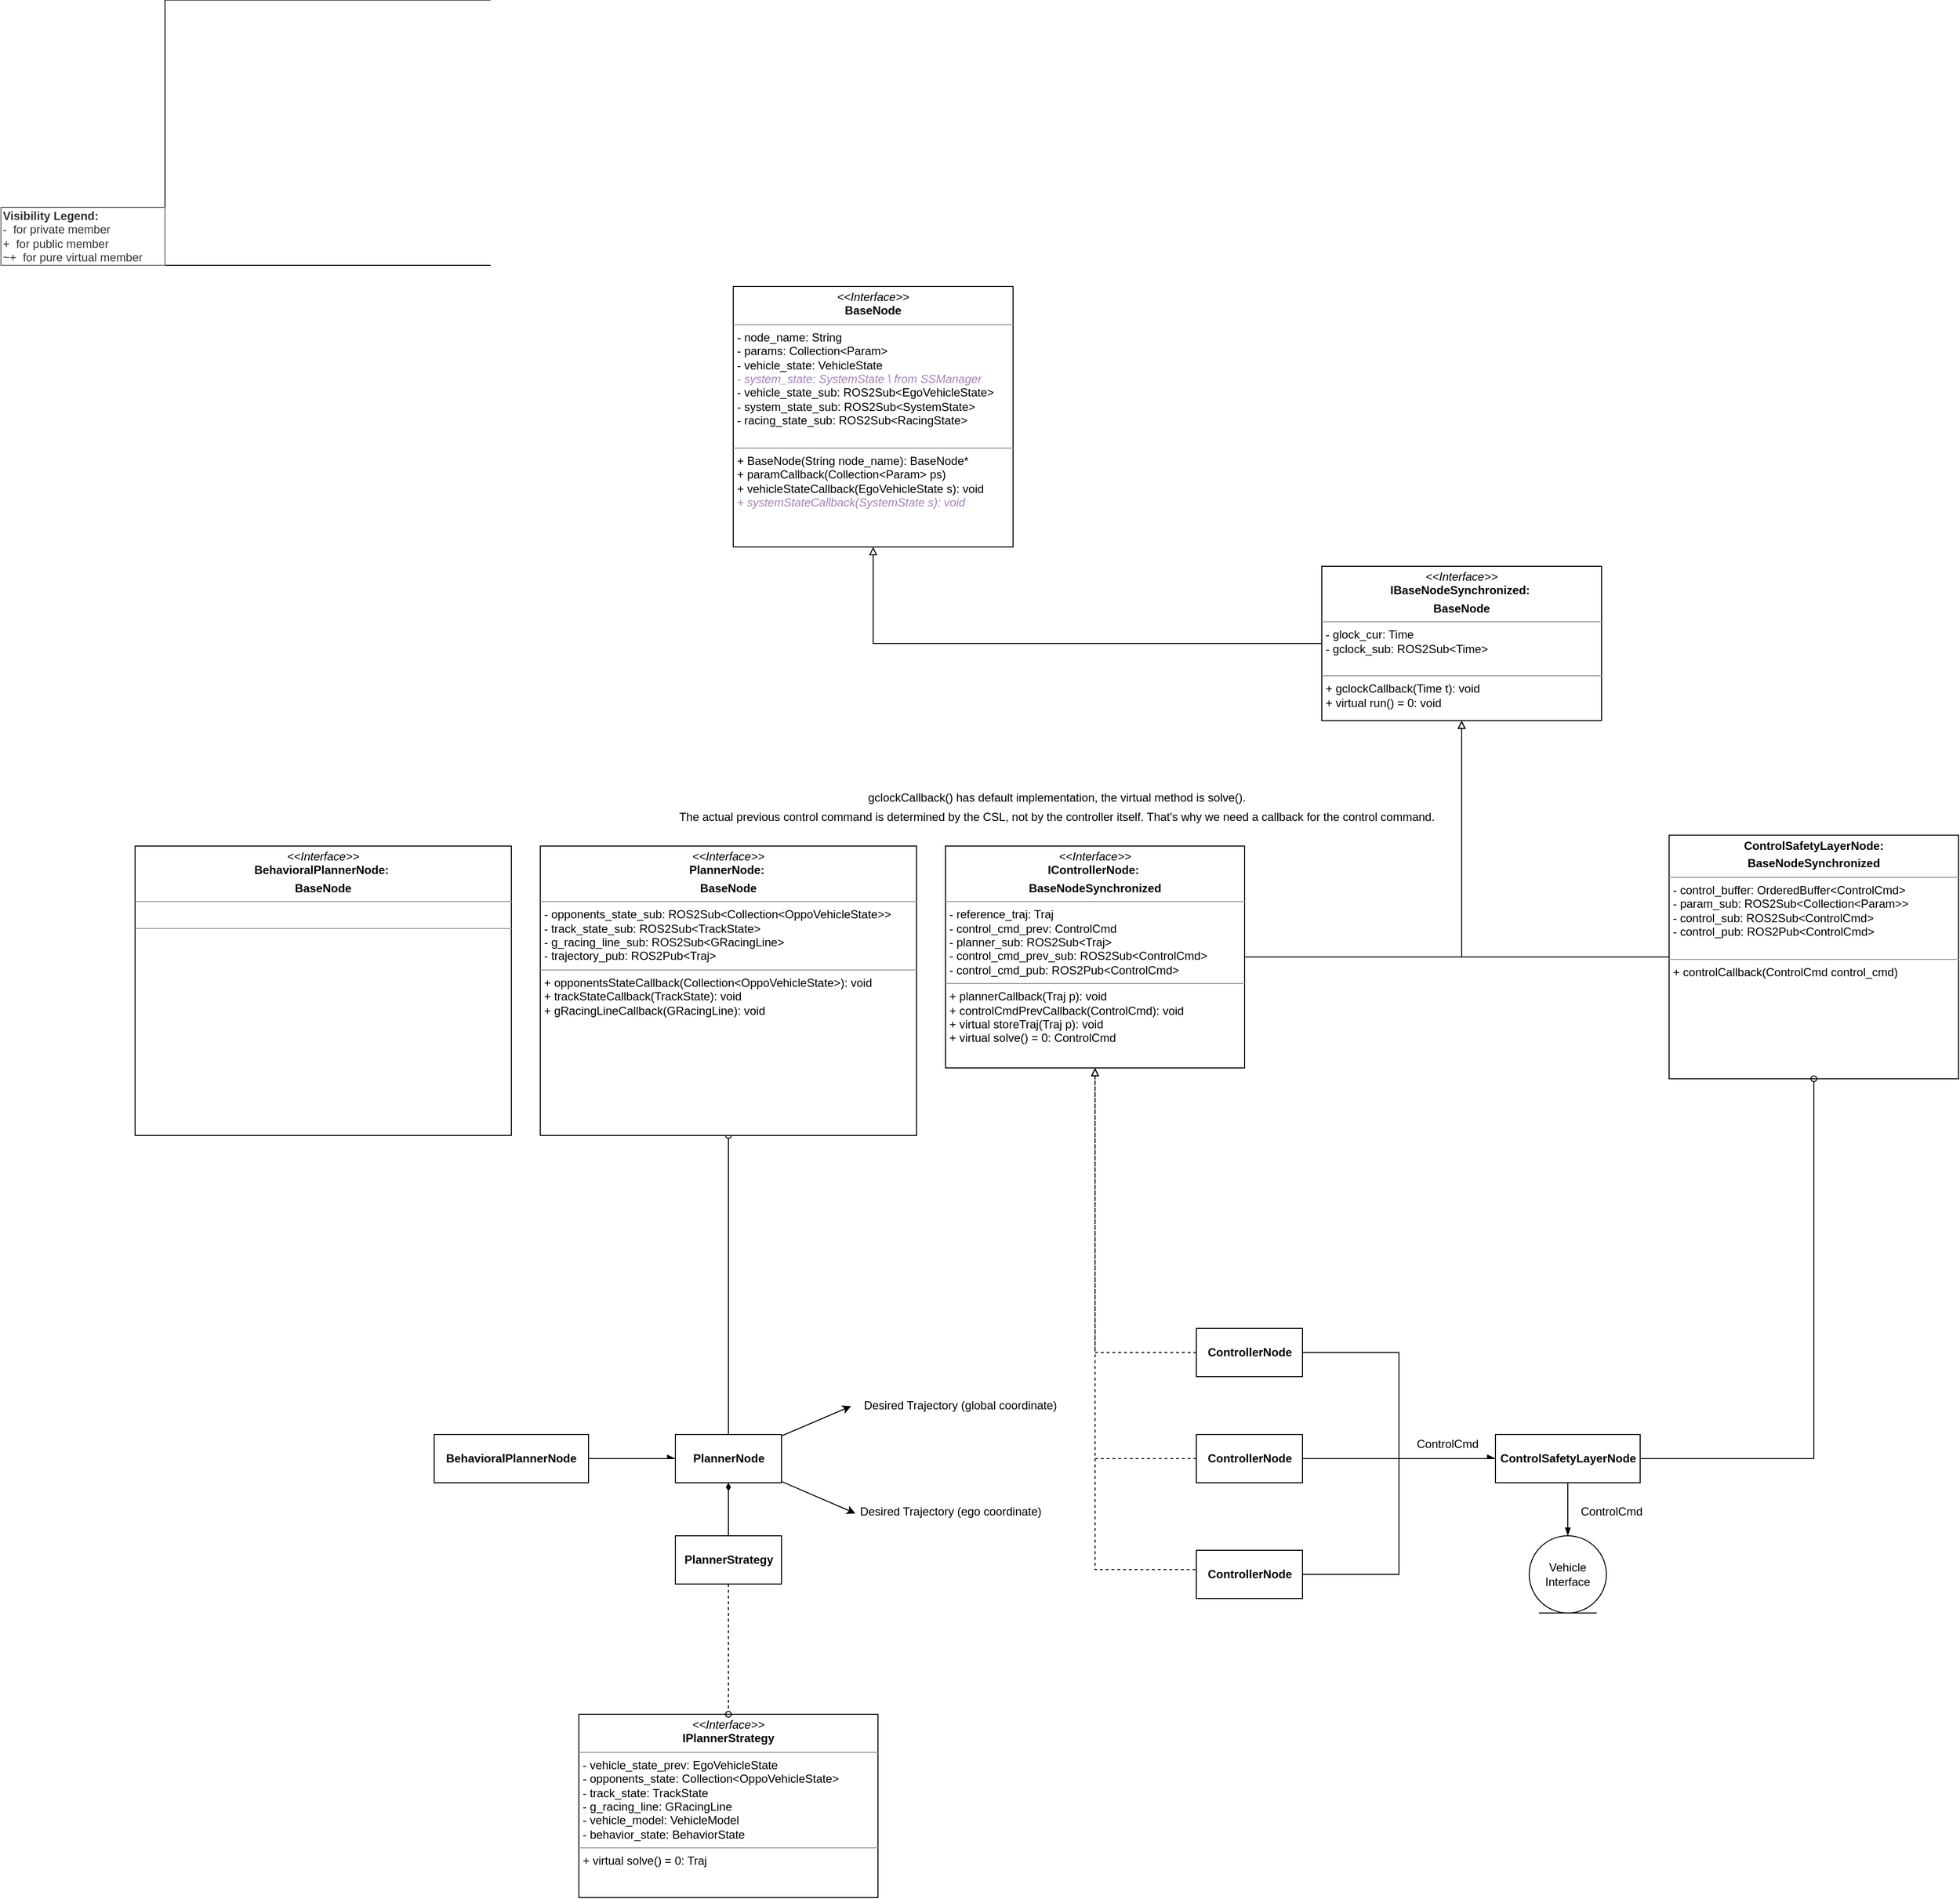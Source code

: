 <mxfile version="14.7.7" type="github">
  <diagram id="GWaFEUvVle04y2DJGK1i" name="Page-1">
    <mxGraphModel dx="2306" dy="1324" grid="1" gridSize="10" guides="1" tooltips="1" connect="1" arrows="1" fold="1" page="1" pageScale="1" pageWidth="1169" pageHeight="827" math="0" shadow="0">
      <root>
        <mxCell id="0" />
        <mxCell id="1" parent="0" />
        <mxCell id="kVEoM7wyfx6DlVpUFISO-16" style="rounded=0;orthogonalLoop=1;jettySize=auto;html=1;entryX=0.5;entryY=1;entryDx=0;entryDy=0;endArrow=block;endFill=0;edgeStyle=orthogonalEdgeStyle;dashed=1;" parent="1" source="kVEoM7wyfx6DlVpUFISO-14" target="kVEoM7wyfx6DlVpUFISO-24" edge="1">
          <mxGeometry relative="1" as="geometry">
            <mxPoint x="-75" y="160.0" as="targetPoint" />
            <Array as="points">
              <mxPoint x="-35" y="575" />
            </Array>
          </mxGeometry>
        </mxCell>
        <mxCell id="kVEoM7wyfx6DlVpUFISO-41" style="edgeStyle=orthogonalEdgeStyle;rounded=0;orthogonalLoop=1;jettySize=auto;html=1;entryX=0;entryY=0.5;entryDx=0;entryDy=0;endArrow=async;endFill=1;" parent="1" source="kVEoM7wyfx6DlVpUFISO-14" target="kVEoM7wyfx6DlVpUFISO-29" edge="1">
          <mxGeometry relative="1" as="geometry" />
        </mxCell>
        <mxCell id="kVEoM7wyfx6DlVpUFISO-14" value="ControllerNode" style="html=1;fontStyle=1" parent="1" vertex="1">
          <mxGeometry x="70" y="550" width="110" height="50" as="geometry" />
        </mxCell>
        <mxCell id="kVEoM7wyfx6DlVpUFISO-15" value="" style="shape=image;verticalLabelPosition=bottom;labelBackgroundColor=#ffffff;verticalAlign=top;aspect=fixed;imageAspect=0;image=https://i.stack.imgur.com/2ajCN.gif;imageBorder=#000000;" parent="1" vertex="1">
          <mxGeometry x="-999" y="-827" width="401" height="275" as="geometry" />
        </mxCell>
        <mxCell id="kVEoM7wyfx6DlVpUFISO-20" style="edgeStyle=orthogonalEdgeStyle;rounded=0;orthogonalLoop=1;jettySize=auto;html=1;entryX=0.5;entryY=1;entryDx=0;entryDy=0;endArrow=block;endFill=0;dashed=1;exitX=0;exitY=0.5;exitDx=0;exitDy=0;" parent="1" source="kVEoM7wyfx6DlVpUFISO-17" target="kVEoM7wyfx6DlVpUFISO-24" edge="1">
          <mxGeometry relative="1" as="geometry">
            <mxPoint x="-75" y="160.0" as="targetPoint" />
            <Array as="points">
              <mxPoint x="70" y="800" />
              <mxPoint x="-35" y="800" />
            </Array>
          </mxGeometry>
        </mxCell>
        <mxCell id="kVEoM7wyfx6DlVpUFISO-43" style="edgeStyle=orthogonalEdgeStyle;rounded=0;orthogonalLoop=1;jettySize=auto;html=1;entryX=0;entryY=0.5;entryDx=0;entryDy=0;endArrow=async;endFill=1;" parent="1" source="kVEoM7wyfx6DlVpUFISO-17" target="kVEoM7wyfx6DlVpUFISO-29" edge="1">
          <mxGeometry relative="1" as="geometry" />
        </mxCell>
        <mxCell id="kVEoM7wyfx6DlVpUFISO-17" value="ControllerNode" style="html=1;fontStyle=1" parent="1" vertex="1">
          <mxGeometry x="70" y="780" width="110" height="50" as="geometry" />
        </mxCell>
        <mxCell id="kVEoM7wyfx6DlVpUFISO-19" style="edgeStyle=orthogonalEdgeStyle;rounded=0;orthogonalLoop=1;jettySize=auto;html=1;endArrow=block;endFill=0;entryX=0.5;entryY=1;entryDx=0;entryDy=0;dashed=1;" parent="1" source="kVEoM7wyfx6DlVpUFISO-18" target="kVEoM7wyfx6DlVpUFISO-24" edge="1">
          <mxGeometry relative="1" as="geometry">
            <mxPoint x="-50" y="180" as="targetPoint" />
            <Array as="points">
              <mxPoint x="-35" y="685" />
            </Array>
          </mxGeometry>
        </mxCell>
        <mxCell id="kVEoM7wyfx6DlVpUFISO-42" style="edgeStyle=orthogonalEdgeStyle;rounded=0;orthogonalLoop=1;jettySize=auto;html=1;endArrow=async;endFill=1;" parent="1" source="kVEoM7wyfx6DlVpUFISO-18" target="kVEoM7wyfx6DlVpUFISO-29" edge="1">
          <mxGeometry relative="1" as="geometry" />
        </mxCell>
        <mxCell id="kVEoM7wyfx6DlVpUFISO-18" value="ControllerNode" style="html=1;fontStyle=1" parent="1" vertex="1">
          <mxGeometry x="70" y="660" width="110" height="50" as="geometry" />
        </mxCell>
        <mxCell id="kVEoM7wyfx6DlVpUFISO-39" style="edgeStyle=orthogonalEdgeStyle;rounded=0;orthogonalLoop=1;jettySize=auto;html=1;entryX=0.5;entryY=1;entryDx=0;entryDy=0;endArrow=block;endFill=0;" parent="1" source="kVEoM7wyfx6DlVpUFISO-24" target="kVEoM7wyfx6DlVpUFISO-36" edge="1">
          <mxGeometry relative="1" as="geometry" />
        </mxCell>
        <mxCell id="kVEoM7wyfx6DlVpUFISO-24" value="&lt;p style=&quot;margin: 0px ; margin-top: 4px ; text-align: center&quot;&gt;&lt;i&gt;&amp;lt;&amp;lt;Interface&amp;gt;&amp;gt;&lt;/i&gt;&lt;br&gt;&lt;b&gt;IControllerNode:&amp;nbsp;&lt;/b&gt;&lt;/p&gt;&lt;p style=&quot;margin: 0px ; margin-top: 4px ; text-align: center&quot;&gt;&lt;b&gt;BaseNodeSynchronized&lt;/b&gt;&lt;/p&gt;&lt;hr size=&quot;1&quot;&gt;&lt;p style=&quot;margin: 0px 0px 0px 4px&quot;&gt;&lt;span&gt;- reference_traj: Traj&lt;/span&gt;&lt;br&gt;&lt;/p&gt;&lt;p style=&quot;margin: 0px ; margin-left: 4px&quot;&gt;&lt;span&gt;- control_cmd_prev: ControlCmd&lt;/span&gt;&lt;br&gt;&lt;/p&gt;&lt;p style=&quot;margin: 0px ; margin-left: 4px&quot;&gt;&lt;span&gt;- planner_sub: ROS2Sub&amp;lt;Traj&amp;gt;&lt;/span&gt;&lt;br&gt;&lt;/p&gt;&lt;p style=&quot;margin: 0px ; margin-left: 4px&quot;&gt;&lt;span&gt;- control_cmd_prev_sub: ROS2Sub&amp;lt;ControlCmd&amp;gt;&lt;/span&gt;&lt;br&gt;&lt;/p&gt;&lt;p style=&quot;margin: 0px ; margin-left: 4px&quot;&gt;- control_cmd_pub: ROS2Pub&amp;lt;ControlCmd&amp;gt;&lt;/p&gt;&lt;hr size=&quot;1&quot;&gt;&lt;p style=&quot;margin: 0px ; margin-left: 4px&quot;&gt;&lt;span&gt;+ plannerCallback(Traj p): void&lt;/span&gt;&lt;br&gt;&lt;/p&gt;&lt;p style=&quot;margin: 0px ; margin-left: 4px&quot;&gt;&lt;span&gt;+ controlCmdPrevCallback(ControlCmd): void&lt;/span&gt;&lt;br&gt;&lt;/p&gt;&lt;p style=&quot;margin: 0px ; margin-left: 4px&quot;&gt;+ virtual storeTraj(Traj p): void&lt;br&gt;+ virtual solve() = 0: ControlCmd&lt;/p&gt;" style="verticalAlign=top;align=left;overflow=fill;fontSize=12;fontFamily=Helvetica;html=1;" parent="1" vertex="1">
          <mxGeometry x="-190" y="50" width="310" height="230" as="geometry" />
        </mxCell>
        <mxCell id="kVEoM7wyfx6DlVpUFISO-25" value="gclockCallback() has default implementation, the virtual method is solve()." style="text;html=1;align=center;verticalAlign=middle;resizable=0;points=[];autosize=1;strokeColor=none;" parent="1" vertex="1">
          <mxGeometry x="-280" y="-10" width="410" height="20" as="geometry" />
        </mxCell>
        <mxCell id="kVEoM7wyfx6DlVpUFISO-26" value="&lt;p style=&quot;margin: 0px ; margin-top: 4px ; text-align: center&quot;&gt;&lt;b&gt;ControlSafetyLayerNode:&lt;/b&gt;&lt;/p&gt;&lt;p style=&quot;margin: 0px ; margin-top: 4px ; text-align: center&quot;&gt;&lt;b&gt;BaseNodeSynchronized&lt;/b&gt;&lt;b&gt;&lt;br&gt;&lt;/b&gt;&lt;/p&gt;&lt;hr size=&quot;1&quot;&gt;&lt;p style=&quot;margin: 0px ; margin-left: 4px&quot;&gt;&lt;span&gt;- control_buffer: OrderedBuffer&amp;lt;ControlCmd&amp;gt;&lt;/span&gt;&lt;br&gt;&lt;/p&gt;&lt;p style=&quot;margin: 0px 0px 0px 4px&quot;&gt;&lt;span&gt;- param_sub: ROS2Sub&amp;lt;Collection&amp;lt;Param&amp;gt;&amp;gt;&lt;/span&gt;&lt;br&gt;&lt;/p&gt;&lt;p style=&quot;margin: 0px ; margin-left: 4px&quot;&gt;- control_sub: ROS2Sub&amp;lt;ControlCmd&amp;gt;&lt;br&gt;&lt;/p&gt;&lt;p style=&quot;margin: 0px ; margin-left: 4px&quot;&gt;&lt;span&gt;- control_pub: ROS2Pub&amp;lt;ControlCmd&amp;gt;&lt;/span&gt;&lt;br&gt;&lt;/p&gt;&lt;p style=&quot;margin: 0px ; margin-left: 4px&quot;&gt;&lt;br&gt;&lt;/p&gt;&lt;hr size=&quot;1&quot;&gt;&lt;p style=&quot;margin: 0px 0px 0px 4px&quot;&gt;&lt;span&gt;+ controlCallback(ControlCmd control_cmd)&lt;/span&gt;&lt;/p&gt;" style="verticalAlign=top;align=left;overflow=fill;fontSize=12;fontFamily=Helvetica;html=1;" parent="1" vertex="1">
          <mxGeometry x="560" y="38.75" width="300" height="252.5" as="geometry" />
        </mxCell>
        <mxCell id="kVEoM7wyfx6DlVpUFISO-28" value="&lt;b&gt;Visibility Legend:&amp;nbsp;&lt;/b&gt;&lt;br&gt;-&amp;nbsp;&lt;span style=&quot;white-space: pre&quot;&gt; &lt;/span&gt;for private member&lt;br&gt;+&amp;nbsp;&lt;span style=&quot;white-space: pre&quot;&gt; &lt;/span&gt;for public member&lt;br&gt;~+ &lt;span style=&quot;white-space: pre&quot;&gt; &lt;/span&gt;for pure virtual member&amp;nbsp;" style="text;html=1;align=left;verticalAlign=middle;resizable=0;points=[];autosize=1;strokeColor=#666666;fontColor=#333333;fillColor=#FFFFFF;" parent="1" vertex="1">
          <mxGeometry x="-1169" y="-612" width="170" height="60" as="geometry" />
        </mxCell>
        <mxCell id="kVEoM7wyfx6DlVpUFISO-30" style="edgeStyle=orthogonalEdgeStyle;rounded=0;orthogonalLoop=1;jettySize=auto;html=1;entryX=0.5;entryY=1;entryDx=0;entryDy=0;endArrow=oval;endFill=0;" parent="1" source="kVEoM7wyfx6DlVpUFISO-29" target="kVEoM7wyfx6DlVpUFISO-26" edge="1">
          <mxGeometry relative="1" as="geometry" />
        </mxCell>
        <mxCell id="kVEoM7wyfx6DlVpUFISO-44" style="edgeStyle=orthogonalEdgeStyle;rounded=0;orthogonalLoop=1;jettySize=auto;html=1;endArrow=blockThin;endFill=1;" parent="1" source="kVEoM7wyfx6DlVpUFISO-29" target="kVEoM7wyfx6DlVpUFISO-40" edge="1">
          <mxGeometry relative="1" as="geometry" />
        </mxCell>
        <mxCell id="kVEoM7wyfx6DlVpUFISO-29" value="&lt;b&gt;ControlSafetyLayerNode&lt;br&gt;&lt;/b&gt;" style="html=1;" parent="1" vertex="1">
          <mxGeometry x="380" y="660" width="150" height="50" as="geometry" />
        </mxCell>
        <mxCell id="kVEoM7wyfx6DlVpUFISO-32" value="The actual previous control command is determined by the CSL, not by the controller itself. That&#39;s why we need a callback for the control command." style="text;html=1;align=center;verticalAlign=middle;resizable=0;points=[];autosize=1;strokeColor=none;" parent="1" vertex="1">
          <mxGeometry x="-475" y="10" width="800" height="20" as="geometry" />
        </mxCell>
        <mxCell id="kVEoM7wyfx6DlVpUFISO-33" value="&lt;p style=&quot;margin: 0px ; margin-top: 4px ; text-align: center&quot;&gt;&lt;i&gt;&amp;lt;&amp;lt;Interface&amp;gt;&amp;gt;&lt;/i&gt;&lt;br&gt;&lt;b&gt;BaseNode&lt;/b&gt;&lt;/p&gt;&lt;hr size=&quot;1&quot;&gt;&lt;p style=&quot;margin: 0px 0px 0px 4px&quot;&gt;- node_name: String&lt;/p&gt;&lt;p style=&quot;margin: 0px 0px 0px 4px&quot;&gt;- params: Collection&amp;lt;Param&amp;gt;&lt;/p&gt;&lt;p style=&quot;margin: 0px 0px 0px 4px&quot;&gt;- vehicle_state: VehicleState&lt;br&gt;&lt;/p&gt;&lt;p style=&quot;margin: 0px 0px 0px 4px&quot;&gt;&lt;i&gt;&lt;font color=&quot;#a680b8&quot;&gt;- system_state: SystemState \\ from SSManager&lt;/font&gt;&lt;/i&gt;&lt;/p&gt;&lt;p style=&quot;margin: 0px 0px 0px 4px&quot;&gt;- vehicle_state_sub: ROS2Sub&amp;lt;EgoVehicleState&amp;gt;&lt;/p&gt;&lt;p style=&quot;margin: 0px 0px 0px 4px&quot;&gt;- system_state_sub: ROS2Sub&amp;lt;SystemState&amp;gt;&lt;/p&gt;&lt;p style=&quot;margin: 0px 0px 0px 4px&quot;&gt;- racing_state_sub: ROS2Sub&amp;lt;RacingState&amp;gt;&lt;br&gt;&lt;/p&gt;&lt;div&gt;&lt;br&gt;&lt;/div&gt;&lt;hr size=&quot;1&quot;&gt;&lt;p style=&quot;margin: 0px 0px 0px 4px&quot;&gt;+ BaseNode(String node_name): BaseNode*&lt;/p&gt;&lt;p style=&quot;margin: 0px 0px 0px 4px&quot;&gt;+ paramCallback(Collection&amp;lt;Param&amp;gt; ps)&lt;/p&gt;&lt;p style=&quot;margin: 0px 0px 0px 4px&quot;&gt;&lt;span&gt;+ vehicleStateCallback(&lt;/span&gt;EgoVehicleState&lt;span&gt;&amp;nbsp;s): void&lt;/span&gt;&lt;br&gt;&lt;/p&gt;&lt;p style=&quot;margin: 0px 0px 0px 4px&quot;&gt;&lt;font color=&quot;#a680b8&quot;&gt;&lt;i&gt;+ systemStateCallback(SystemState s): void&lt;/i&gt;&lt;/font&gt;&lt;/p&gt;&lt;div&gt;&lt;br&gt;&lt;/div&gt;" style="verticalAlign=top;align=left;overflow=fill;fontSize=12;fontFamily=Helvetica;html=1;fillColor=#FFFFFF;" parent="1" vertex="1">
          <mxGeometry x="-410" y="-530" width="290" height="270" as="geometry" />
        </mxCell>
        <mxCell id="kVEoM7wyfx6DlVpUFISO-37" value="" style="edgeStyle=orthogonalEdgeStyle;rounded=0;orthogonalLoop=1;jettySize=auto;html=1;endArrow=block;endFill=0;" parent="1" source="kVEoM7wyfx6DlVpUFISO-36" target="kVEoM7wyfx6DlVpUFISO-33" edge="1">
          <mxGeometry relative="1" as="geometry" />
        </mxCell>
        <mxCell id="kVEoM7wyfx6DlVpUFISO-38" style="edgeStyle=orthogonalEdgeStyle;rounded=0;orthogonalLoop=1;jettySize=auto;html=1;endArrow=block;endFill=0;exitX=0;exitY=0.5;exitDx=0;exitDy=0;" parent="1" source="kVEoM7wyfx6DlVpUFISO-26" target="kVEoM7wyfx6DlVpUFISO-36" edge="1">
          <mxGeometry relative="1" as="geometry">
            <Array as="points">
              <mxPoint x="345" y="165" />
            </Array>
          </mxGeometry>
        </mxCell>
        <mxCell id="kVEoM7wyfx6DlVpUFISO-36" value="&lt;p style=&quot;margin: 0px ; margin-top: 4px ; text-align: center&quot;&gt;&lt;i&gt;&amp;lt;&amp;lt;Interface&amp;gt;&amp;gt;&lt;/i&gt;&lt;br&gt;&lt;b&gt;IBaseNodeSynchronized:&amp;nbsp;&lt;/b&gt;&lt;/p&gt;&lt;p style=&quot;margin: 0px ; margin-top: 4px ; text-align: center&quot;&gt;&lt;b&gt;BaseNode&lt;/b&gt;&lt;/p&gt;&lt;hr size=&quot;1&quot;&gt;&lt;p style=&quot;margin: 0px 0px 0px 4px&quot;&gt;- glock_cur: Time&lt;/p&gt;&lt;p style=&quot;margin: 0px 0px 0px 4px&quot;&gt;- gclock_sub: ROS2Sub&amp;lt;Time&amp;gt;&lt;/p&gt;&lt;div&gt;&lt;br&gt;&lt;/div&gt;&lt;hr size=&quot;1&quot;&gt;&lt;p style=&quot;margin: 0px 0px 0px 4px&quot;&gt;+ gclockCallback(Time t): void&lt;br&gt;&lt;/p&gt;&lt;p style=&quot;margin: 0px 0px 0px 4px&quot;&gt;+ virtual run() = 0: void&lt;/p&gt;&lt;div&gt;&lt;br&gt;&lt;/div&gt;" style="verticalAlign=top;align=left;overflow=fill;fontSize=12;fontFamily=Helvetica;html=1;fillColor=#FFFFFF;" parent="1" vertex="1">
          <mxGeometry x="200" y="-240" width="290" height="160" as="geometry" />
        </mxCell>
        <mxCell id="kVEoM7wyfx6DlVpUFISO-40" value="Vehicle Interface" style="ellipse;shape=umlEntity;whiteSpace=wrap;html=1;fillColor=#FFFFFF;" parent="1" vertex="1">
          <mxGeometry x="415" y="765" width="80" height="80" as="geometry" />
        </mxCell>
        <mxCell id="kVEoM7wyfx6DlVpUFISO-45" value="ControlCmd" style="text;html=1;align=center;verticalAlign=middle;resizable=0;points=[];autosize=1;strokeColor=none;" parent="1" vertex="1">
          <mxGeometry x="290" y="660" width="80" height="20" as="geometry" />
        </mxCell>
        <mxCell id="kVEoM7wyfx6DlVpUFISO-46" value="ControlCmd" style="text;html=1;align=center;verticalAlign=middle;resizable=0;points=[];autosize=1;strokeColor=none;" parent="1" vertex="1">
          <mxGeometry x="460" y="730" width="80" height="20" as="geometry" />
        </mxCell>
        <mxCell id="X6_zLfN0Bw44AlQSeXI6-1" value="Desired Trajectory (global coordinate)" style="text;html=1;align=center;verticalAlign=middle;resizable=0;points=[];autosize=1;strokeColor=none;" vertex="1" parent="1">
          <mxGeometry x="-285" y="620" width="220" height="20" as="geometry" />
        </mxCell>
        <mxCell id="X6_zLfN0Bw44AlQSeXI6-2" value="Desired Trajectory (ego coordinate)" style="text;html=1;align=center;verticalAlign=middle;resizable=0;points=[];autosize=1;strokeColor=none;" vertex="1" parent="1">
          <mxGeometry x="-285" y="730" width="200" height="20" as="geometry" />
        </mxCell>
        <mxCell id="X6_zLfN0Bw44AlQSeXI6-4" style="rounded=0;orthogonalLoop=1;jettySize=auto;html=1;entryX=-0.013;entryY=0.532;entryDx=0;entryDy=0;entryPerimeter=0;" edge="1" parent="1" source="X6_zLfN0Bw44AlQSeXI6-3" target="X6_zLfN0Bw44AlQSeXI6-1">
          <mxGeometry relative="1" as="geometry" />
        </mxCell>
        <mxCell id="X6_zLfN0Bw44AlQSeXI6-5" style="edgeStyle=none;rounded=0;orthogonalLoop=1;jettySize=auto;html=1;entryX=0.008;entryY=0.588;entryDx=0;entryDy=0;entryPerimeter=0;" edge="1" parent="1" source="X6_zLfN0Bw44AlQSeXI6-3" target="X6_zLfN0Bw44AlQSeXI6-2">
          <mxGeometry relative="1" as="geometry" />
        </mxCell>
        <mxCell id="X6_zLfN0Bw44AlQSeXI6-10" style="edgeStyle=orthogonalEdgeStyle;rounded=0;orthogonalLoop=1;jettySize=auto;html=1;entryX=0.5;entryY=1;entryDx=0;entryDy=0;endArrow=oval;endFill=0;" edge="1" parent="1" source="X6_zLfN0Bw44AlQSeXI6-3" target="X6_zLfN0Bw44AlQSeXI6-7">
          <mxGeometry relative="1" as="geometry" />
        </mxCell>
        <mxCell id="X6_zLfN0Bw44AlQSeXI6-3" value="PlannerNode" style="html=1;fontStyle=1" vertex="1" parent="1">
          <mxGeometry x="-470" y="660" width="110" height="50" as="geometry" />
        </mxCell>
        <mxCell id="X6_zLfN0Bw44AlQSeXI6-7" value="&lt;p style=&quot;margin: 0px ; margin-top: 4px ; text-align: center&quot;&gt;&lt;i&gt;&amp;lt;&amp;lt;Interface&amp;gt;&amp;gt;&lt;/i&gt;&lt;br&gt;&lt;b&gt;PlannerNode:&amp;nbsp;&lt;/b&gt;&lt;/p&gt;&lt;p style=&quot;margin: 0px ; margin-top: 4px ; text-align: center&quot;&gt;&lt;b&gt;BaseNode&lt;/b&gt;&lt;/p&gt;&lt;hr size=&quot;1&quot;&gt;&lt;p style=&quot;margin: 0px 0px 0px 4px&quot;&gt;&lt;span&gt;- opponents_state_sub: ROS2Sub&amp;lt;Collection&amp;lt;OppoVehicleState&amp;gt;&amp;gt;&lt;/span&gt;&lt;br&gt;&lt;/p&gt;&lt;p style=&quot;margin: 0px 0px 0px 4px&quot;&gt;- track_state_sub: ROS2Sub&amp;lt;TrackState&amp;gt;&lt;/p&gt;&lt;p style=&quot;margin: 0px 0px 0px 4px&quot;&gt;- g_racing_line_sub: ROS2Sub&amp;lt;GRacingLine&amp;gt;&lt;/p&gt;&lt;p style=&quot;margin: 0px ; margin-left: 4px&quot;&gt;- trajectory_pub: ROS2Pub&amp;lt;Traj&amp;gt;&lt;/p&gt;&lt;hr size=&quot;1&quot;&gt;&lt;p style=&quot;margin: 0px ; margin-left: 4px&quot;&gt;&lt;span&gt;+&amp;nbsp;&lt;/span&gt;opponentsState&lt;span&gt;Callback(Collection&amp;lt;OppoVehicleState&amp;gt;): void&lt;/span&gt;&lt;br&gt;&lt;/p&gt;&lt;p style=&quot;margin: 0px ; margin-left: 4px&quot;&gt;&lt;span&gt;+ trackStateCallback(TrackState): void&lt;/span&gt;&lt;br&gt;&lt;/p&gt;&lt;p style=&quot;margin: 0px 0px 0px 4px&quot;&gt;+ gRacingLineCallback(GRacingLine): void&lt;/p&gt;" style="verticalAlign=top;align=left;overflow=fill;fontSize=12;fontFamily=Helvetica;html=1;" vertex="1" parent="1">
          <mxGeometry x="-610" y="50" width="390" height="300" as="geometry" />
        </mxCell>
        <mxCell id="X6_zLfN0Bw44AlQSeXI6-8" value="&lt;p style=&quot;margin: 0px ; margin-top: 4px ; text-align: center&quot;&gt;&lt;i&gt;&amp;lt;&amp;lt;Interface&amp;gt;&amp;gt;&lt;/i&gt;&lt;br&gt;&lt;b&gt;IPlannerStrategy&lt;/b&gt;&lt;/p&gt;&lt;hr size=&quot;1&quot;&gt;&lt;p style=&quot;margin: 0px 0px 0px 4px&quot;&gt;- vehicle_state_prev: EgoVehicleState&lt;/p&gt;&lt;p style=&quot;margin: 0px 0px 0px 4px&quot;&gt;- opponents_state: Collection&amp;lt;OppoVehicleState&amp;gt;&lt;/p&gt;&lt;p style=&quot;margin: 0px 0px 0px 4px&quot;&gt;- track_state: TrackState&lt;br&gt;&lt;/p&gt;&lt;p style=&quot;margin: 0px 0px 0px 4px&quot;&gt;- g_racing_line: GRacingLine&lt;/p&gt;&lt;p style=&quot;margin: 0px 0px 0px 4px&quot;&gt;- vehicle_model: VehicleModel&lt;/p&gt;&lt;p style=&quot;margin: 0px 0px 0px 4px&quot;&gt;- behavior_state: BehaviorState&lt;/p&gt;&lt;hr size=&quot;1&quot;&gt;&lt;p style=&quot;margin: 0px ; margin-left: 4px&quot;&gt;&lt;span&gt;+ virtual solve() = 0: Traj&lt;br&gt;&lt;/span&gt;&lt;/p&gt;" style="verticalAlign=top;align=left;overflow=fill;fontSize=12;fontFamily=Helvetica;html=1;" vertex="1" parent="1">
          <mxGeometry x="-570" y="950" width="310" height="190" as="geometry" />
        </mxCell>
        <mxCell id="X6_zLfN0Bw44AlQSeXI6-14" value="" style="edgeStyle=orthogonalEdgeStyle;rounded=0;orthogonalLoop=1;jettySize=auto;html=1;endArrow=diamondThin;endFill=1;" edge="1" parent="1" source="X6_zLfN0Bw44AlQSeXI6-12" target="X6_zLfN0Bw44AlQSeXI6-3">
          <mxGeometry relative="1" as="geometry" />
        </mxCell>
        <mxCell id="X6_zLfN0Bw44AlQSeXI6-15" style="edgeStyle=orthogonalEdgeStyle;rounded=0;orthogonalLoop=1;jettySize=auto;html=1;endArrow=oval;endFill=0;dashed=1;" edge="1" parent="1" source="X6_zLfN0Bw44AlQSeXI6-12" target="X6_zLfN0Bw44AlQSeXI6-8">
          <mxGeometry relative="1" as="geometry" />
        </mxCell>
        <mxCell id="X6_zLfN0Bw44AlQSeXI6-12" value="PlannerStrategy" style="html=1;fontStyle=1" vertex="1" parent="1">
          <mxGeometry x="-470" y="765" width="110" height="50" as="geometry" />
        </mxCell>
        <mxCell id="X6_zLfN0Bw44AlQSeXI6-16" value="BehavioralPlannerNode" style="whiteSpace=wrap;html=1;fontStyle=1" vertex="1" parent="1">
          <mxGeometry x="-720" y="660" width="160" height="50" as="geometry" />
        </mxCell>
        <mxCell id="X6_zLfN0Bw44AlQSeXI6-17" style="rounded=0;orthogonalLoop=1;jettySize=auto;html=1;endArrow=async;endFill=1;exitX=1;exitY=0.5;exitDx=0;exitDy=0;entryX=0;entryY=0.5;entryDx=0;entryDy=0;" edge="1" parent="1" source="X6_zLfN0Bw44AlQSeXI6-16" target="X6_zLfN0Bw44AlQSeXI6-3">
          <mxGeometry relative="1" as="geometry">
            <mxPoint x="-670" y="600" as="sourcePoint" />
            <mxPoint x="-510" y="600" as="targetPoint" />
          </mxGeometry>
        </mxCell>
        <mxCell id="X6_zLfN0Bw44AlQSeXI6-18" value="&lt;p style=&quot;margin: 0px ; margin-top: 4px ; text-align: center&quot;&gt;&lt;i&gt;&amp;lt;&amp;lt;Interface&amp;gt;&amp;gt;&lt;/i&gt;&lt;br&gt;&lt;b&gt;BehavioralPlannerNode:&amp;nbsp;&lt;/b&gt;&lt;/p&gt;&lt;p style=&quot;margin: 0px ; margin-top: 4px ; text-align: center&quot;&gt;&lt;b&gt;BaseNode&lt;/b&gt;&lt;/p&gt;&lt;hr size=&quot;1&quot;&gt;&lt;p style=&quot;margin: 0px 0px 0px 4px&quot;&gt;&lt;br&gt;&lt;/p&gt;&lt;hr size=&quot;1&quot;&gt;&lt;p style=&quot;margin: 0px ; margin-left: 4px&quot;&gt;&lt;br&gt;&lt;/p&gt;" style="verticalAlign=top;align=left;overflow=fill;fontSize=12;fontFamily=Helvetica;html=1;" vertex="1" parent="1">
          <mxGeometry x="-1030" y="50" width="390" height="300" as="geometry" />
        </mxCell>
      </root>
    </mxGraphModel>
  </diagram>
</mxfile>
